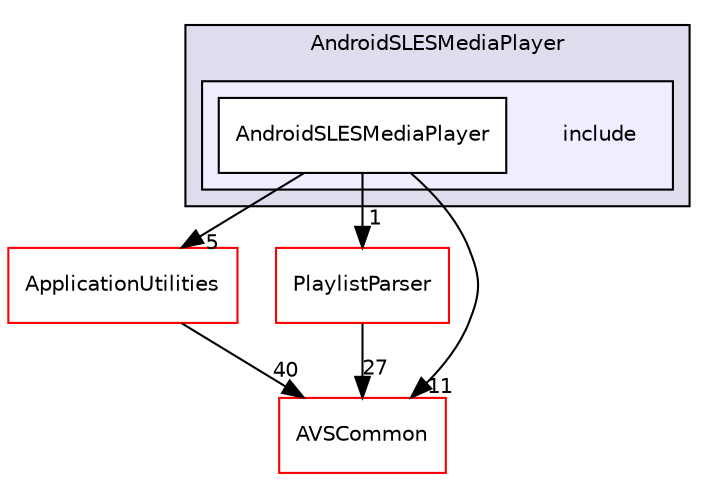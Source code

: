 digraph "/workplace/avs-device-sdk/MediaPlayer/AndroidSLESMediaPlayer/include" {
  compound=true
  node [ fontsize="10", fontname="Helvetica"];
  edge [ labelfontsize="10", labelfontname="Helvetica"];
  subgraph clusterdir_b97c8a12362aabf73b92afdea21f65db {
    graph [ bgcolor="#ddddee", pencolor="black", label="AndroidSLESMediaPlayer" fontname="Helvetica", fontsize="10", URL="dir_b97c8a12362aabf73b92afdea21f65db.html"]
  subgraph clusterdir_7b5c7f5aa6c9c2118e08133913118a4b {
    graph [ bgcolor="#eeeeff", pencolor="black", label="" URL="dir_7b5c7f5aa6c9c2118e08133913118a4b.html"];
    dir_7b5c7f5aa6c9c2118e08133913118a4b [shape=plaintext label="include"];
    dir_1c7bd630be78b850d01adb3bbc48faf9 [shape=box label="AndroidSLESMediaPlayer" color="black" fillcolor="white" style="filled" URL="dir_1c7bd630be78b850d01adb3bbc48faf9.html"];
  }
  }
  dir_748b5abbb33df61eda67007924a1a0cb [shape=box label="ApplicationUtilities" fillcolor="white" style="filled" color="red" URL="dir_748b5abbb33df61eda67007924a1a0cb.html"];
  dir_655fbec917b1f23289d3ed8ec9803bf1 [shape=box label="PlaylistParser" fillcolor="white" style="filled" color="red" URL="dir_655fbec917b1f23289d3ed8ec9803bf1.html"];
  dir_13e65effb2bde530b17b3d5eefcd0266 [shape=box label="AVSCommon" fillcolor="white" style="filled" color="red" URL="dir_13e65effb2bde530b17b3d5eefcd0266.html"];
  dir_748b5abbb33df61eda67007924a1a0cb->dir_13e65effb2bde530b17b3d5eefcd0266 [headlabel="40", labeldistance=1.5 headhref="dir_000030_000009.html"];
  dir_1c7bd630be78b850d01adb3bbc48faf9->dir_748b5abbb33df61eda67007924a1a0cb [headlabel="5", labeldistance=1.5 headhref="dir_000231_000030.html"];
  dir_1c7bd630be78b850d01adb3bbc48faf9->dir_655fbec917b1f23289d3ed8ec9803bf1 [headlabel="1", labeldistance=1.5 headhref="dir_000231_000239.html"];
  dir_1c7bd630be78b850d01adb3bbc48faf9->dir_13e65effb2bde530b17b3d5eefcd0266 [headlabel="11", labeldistance=1.5 headhref="dir_000231_000009.html"];
  dir_655fbec917b1f23289d3ed8ec9803bf1->dir_13e65effb2bde530b17b3d5eefcd0266 [headlabel="27", labeldistance=1.5 headhref="dir_000239_000009.html"];
}
